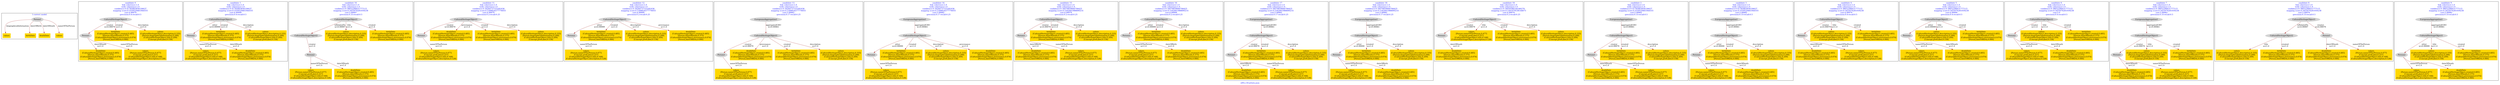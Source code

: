 digraph n0 {
fontcolor="blue"
remincross="true"
label="s09-s-18-artists.json"
subgraph cluster_0 {
label="1-correct model"
n2[style="filled",color="white",fillcolor="lightgray",label="Person1"];
n3[shape="plaintext",style="filled",fillcolor="gold",label="values"];
n4[shape="plaintext",style="filled",fillcolor="gold",label="birthDate"];
n5[shape="plaintext",style="filled",fillcolor="gold",label="deathDate"];
n6[shape="plaintext",style="filled",fillcolor="gold",label="values"];
}
subgraph cluster_1 {
label="candidate 0\nlink coherence:1.0\nnode coherence:1.0\nconfidence:0.41785883858336637\nmapping score:0.5559529461944555\ncost:4.99979\n-precision:0.4-recall:0.5"
n8[style="filled",color="white",fillcolor="lightgray",label="CulturalHeritageObject1"];
n9[style="filled",color="white",fillcolor="lightgray",label="Person1"];
n10[shape="plaintext",style="filled",fillcolor="gold",label="deathDate\n[CulturalHeritageObject,created,0.485]\n[Person,dateOfDeath,0.375]\n[CulturalHeritageObject,provenance,0.074]\n[Person,dateOfBirth,0.066]"];
n11[shape="plaintext",style="filled",fillcolor="gold",label="birthDate\n[CulturalHeritageObject,created,0.485]\n[Person,dateOfDeath,0.375]\n[CulturalHeritageObject,provenance,0.074]\n[Person,dateOfBirth,0.066]"];
n12[shape="plaintext",style="filled",fillcolor="gold",label="values\n[Person,nameOfThePerson,0.477]\n[Concept,prefLabel,0.227]\n[CulturalHeritageObject,title,0.168]\n[CulturalHeritageObject,description,0.128]"];
n13[shape="plaintext",style="filled",fillcolor="gold",label="values\n[CulturalHeritageObject,description,0.335]\n[Person,biographicalInformation,0.299]\n[CulturalHeritageObject,title,0.209]\n[Concept,prefLabel,0.158]"];
}
subgraph cluster_2 {
label="candidate 1\nlink coherence:1.0\nnode coherence:1.0\nconfidence:0.41785883858336637\nmapping score:0.5559529461944555\ncost:4.99999\n-precision:0.4-recall:0.5"
n15[style="filled",color="white",fillcolor="lightgray",label="CulturalHeritageObject1"];
n16[style="filled",color="white",fillcolor="lightgray",label="Person2"];
n17[shape="plaintext",style="filled",fillcolor="gold",label="values\n[Person,nameOfThePerson,0.477]\n[Concept,prefLabel,0.227]\n[CulturalHeritageObject,title,0.168]\n[CulturalHeritageObject,description,0.128]"];
n18[shape="plaintext",style="filled",fillcolor="gold",label="birthDate\n[CulturalHeritageObject,created,0.485]\n[Person,dateOfDeath,0.375]\n[CulturalHeritageObject,provenance,0.074]\n[Person,dateOfBirth,0.066]"];
n19[shape="plaintext",style="filled",fillcolor="gold",label="deathDate\n[CulturalHeritageObject,created,0.485]\n[Person,dateOfDeath,0.375]\n[CulturalHeritageObject,provenance,0.074]\n[Person,dateOfBirth,0.066]"];
n20[shape="plaintext",style="filled",fillcolor="gold",label="values\n[CulturalHeritageObject,description,0.335]\n[Person,biographicalInformation,0.299]\n[CulturalHeritageObject,title,0.209]\n[Concept,prefLabel,0.158]"];
}
subgraph cluster_3 {
label="candidate 10\nlink coherence:1.0\nnode coherence:1.0\nconfidence:0.38652288431777115\nmapping score:0.5455076281059238\ncost:5.99997\n-precision:0.33-recall:0.5"
n22[style="filled",color="white",fillcolor="lightgray",label="CulturalHeritageObject1"];
n23[style="filled",color="white",fillcolor="lightgray",label="CulturalHeritageObject2"];
n24[style="filled",color="white",fillcolor="lightgray",label="Person2"];
n25[shape="plaintext",style="filled",fillcolor="gold",label="values\n[CulturalHeritageObject,description,0.335]\n[Person,biographicalInformation,0.299]\n[CulturalHeritageObject,title,0.209]\n[Concept,prefLabel,0.158]"];
n26[shape="plaintext",style="filled",fillcolor="gold",label="values\n[Person,nameOfThePerson,0.477]\n[Concept,prefLabel,0.227]\n[CulturalHeritageObject,title,0.168]\n[CulturalHeritageObject,description,0.128]"];
n27[shape="plaintext",style="filled",fillcolor="gold",label="birthDate\n[CulturalHeritageObject,created,0.485]\n[Person,dateOfDeath,0.375]\n[CulturalHeritageObject,provenance,0.074]\n[Person,dateOfBirth,0.066]"];
n28[shape="plaintext",style="filled",fillcolor="gold",label="deathDate\n[CulturalHeritageObject,created,0.485]\n[Person,dateOfDeath,0.375]\n[CulturalHeritageObject,provenance,0.074]\n[Person,dateOfBirth,0.066]"];
}
subgraph cluster_4 {
label="candidate 11\nlink coherence:1.0\nnode coherence:1.0\nconfidence:0.34264737333281636\nmapping score:0.5308824577776055\ncost:4.99979\n-precision:0.2-recall:0.25"
n30[style="filled",color="white",fillcolor="lightgray",label="CulturalHeritageObject1"];
n31[style="filled",color="white",fillcolor="lightgray",label="Person1"];
n32[shape="plaintext",style="filled",fillcolor="gold",label="deathDate\n[CulturalHeritageObject,created,0.485]\n[Person,dateOfDeath,0.375]\n[CulturalHeritageObject,provenance,0.074]\n[Person,dateOfBirth,0.066]"];
n33[shape="plaintext",style="filled",fillcolor="gold",label="birthDate\n[CulturalHeritageObject,created,0.485]\n[Person,dateOfDeath,0.375]\n[CulturalHeritageObject,provenance,0.074]\n[Person,dateOfBirth,0.066]"];
n34[shape="plaintext",style="filled",fillcolor="gold",label="values\n[Person,nameOfThePerson,0.477]\n[Concept,prefLabel,0.227]\n[CulturalHeritageObject,title,0.168]\n[CulturalHeritageObject,description,0.128]"];
n35[shape="plaintext",style="filled",fillcolor="gold",label="values\n[CulturalHeritageObject,description,0.335]\n[Person,biographicalInformation,0.299]\n[CulturalHeritageObject,title,0.209]\n[Concept,prefLabel,0.158]"];
}
subgraph cluster_5 {
label="candidate 12\nlink coherence:1.0\nnode coherence:1.0\nconfidence:0.34264737333281636\nmapping score:0.5308824577776055\ncost:4.99999\n-precision:0.2-recall:0.25"
n37[style="filled",color="white",fillcolor="lightgray",label="CulturalHeritageObject1"];
n38[style="filled",color="white",fillcolor="lightgray",label="Person2"];
n39[shape="plaintext",style="filled",fillcolor="gold",label="values\n[Person,nameOfThePerson,0.477]\n[Concept,prefLabel,0.227]\n[CulturalHeritageObject,title,0.168]\n[CulturalHeritageObject,description,0.128]"];
n40[shape="plaintext",style="filled",fillcolor="gold",label="birthDate\n[CulturalHeritageObject,created,0.485]\n[Person,dateOfDeath,0.375]\n[CulturalHeritageObject,provenance,0.074]\n[Person,dateOfBirth,0.066]"];
n41[shape="plaintext",style="filled",fillcolor="gold",label="values\n[CulturalHeritageObject,description,0.335]\n[Person,biographicalInformation,0.299]\n[CulturalHeritageObject,title,0.209]\n[Concept,prefLabel,0.158]"];
n42[shape="plaintext",style="filled",fillcolor="gold",label="deathDate\n[CulturalHeritageObject,created,0.485]\n[Person,dateOfDeath,0.375]\n[CulturalHeritageObject,provenance,0.074]\n[Person,dateOfBirth,0.066]"];
}
subgraph cluster_6 {
label="candidate 13\nlink coherence:1.0\nnode coherence:1.0\nconfidence:0.34264737333281636\nmapping score:0.5308824577776055\ncost:5.99962\n-precision:0.17-recall:0.25"
n44[style="filled",color="white",fillcolor="lightgray",label="CulturalHeritageObject1"];
n45[style="filled",color="white",fillcolor="lightgray",label="Person1"];
n46[style="filled",color="white",fillcolor="lightgray",label="EuropeanaAggregation1"];
n47[shape="plaintext",style="filled",fillcolor="gold",label="deathDate\n[CulturalHeritageObject,created,0.485]\n[Person,dateOfDeath,0.375]\n[CulturalHeritageObject,provenance,0.074]\n[Person,dateOfBirth,0.066]"];
n48[shape="plaintext",style="filled",fillcolor="gold",label="birthDate\n[CulturalHeritageObject,created,0.485]\n[Person,dateOfDeath,0.375]\n[CulturalHeritageObject,provenance,0.074]\n[Person,dateOfBirth,0.066]"];
n49[shape="plaintext",style="filled",fillcolor="gold",label="values\n[Person,nameOfThePerson,0.477]\n[Concept,prefLabel,0.227]\n[CulturalHeritageObject,title,0.168]\n[CulturalHeritageObject,description,0.128]"];
n50[shape="plaintext",style="filled",fillcolor="gold",label="values\n[CulturalHeritageObject,description,0.335]\n[Person,biographicalInformation,0.299]\n[CulturalHeritageObject,title,0.209]\n[Concept,prefLabel,0.158]"];
}
subgraph cluster_7 {
label="candidate 14\nlink coherence:1.0\nnode coherence:1.0\nconfidence:0.34264737333281636\nmapping score:0.5308824577776055\ncost:5.99982\n-precision:0.17-recall:0.25"
n52[style="filled",color="white",fillcolor="lightgray",label="CulturalHeritageObject1"];
n53[style="filled",color="white",fillcolor="lightgray",label="Person2"];
n54[style="filled",color="white",fillcolor="lightgray",label="EuropeanaAggregation1"];
n55[shape="plaintext",style="filled",fillcolor="gold",label="values\n[Person,nameOfThePerson,0.477]\n[Concept,prefLabel,0.227]\n[CulturalHeritageObject,title,0.168]\n[CulturalHeritageObject,description,0.128]"];
n56[shape="plaintext",style="filled",fillcolor="gold",label="birthDate\n[CulturalHeritageObject,created,0.485]\n[Person,dateOfDeath,0.375]\n[CulturalHeritageObject,provenance,0.074]\n[Person,dateOfBirth,0.066]"];
n57[shape="plaintext",style="filled",fillcolor="gold",label="values\n[CulturalHeritageObject,description,0.335]\n[Person,biographicalInformation,0.299]\n[CulturalHeritageObject,title,0.209]\n[Concept,prefLabel,0.158]"];
n58[shape="plaintext",style="filled",fillcolor="gold",label="deathDate\n[CulturalHeritageObject,created,0.485]\n[Person,dateOfDeath,0.375]\n[CulturalHeritageObject,provenance,0.074]\n[Person,dateOfBirth,0.066]"];
}
subgraph cluster_8 {
label="candidate 15\nlink coherence:1.0\nnode coherence:1.0\nconfidence:0.34079859666706425\nmapping score:0.5302661988890214\ncost:4.99979\n-precision:0.2-recall:0.25"
n60[style="filled",color="white",fillcolor="lightgray",label="CulturalHeritageObject1"];
n61[style="filled",color="white",fillcolor="lightgray",label="Person1"];
n62[shape="plaintext",style="filled",fillcolor="gold",label="deathDate\n[CulturalHeritageObject,created,0.485]\n[Person,dateOfDeath,0.375]\n[CulturalHeritageObject,provenance,0.074]\n[Person,dateOfBirth,0.066]"];
n63[shape="plaintext",style="filled",fillcolor="gold",label="birthDate\n[CulturalHeritageObject,created,0.485]\n[Person,dateOfDeath,0.375]\n[CulturalHeritageObject,provenance,0.074]\n[Person,dateOfBirth,0.066]"];
n64[shape="plaintext",style="filled",fillcolor="gold",label="values\n[Person,nameOfThePerson,0.477]\n[Concept,prefLabel,0.227]\n[CulturalHeritageObject,title,0.168]\n[CulturalHeritageObject,description,0.128]"];
n65[shape="plaintext",style="filled",fillcolor="gold",label="values\n[CulturalHeritageObject,description,0.335]\n[Person,biographicalInformation,0.299]\n[CulturalHeritageObject,title,0.209]\n[Concept,prefLabel,0.158]"];
}
subgraph cluster_9 {
label="candidate 16\nlink coherence:1.0\nnode coherence:1.0\nconfidence:0.34079859666706425\nmapping score:0.5302661988890214\ncost:4.99999\n-precision:0.2-recall:0.25"
n67[style="filled",color="white",fillcolor="lightgray",label="CulturalHeritageObject1"];
n68[style="filled",color="white",fillcolor="lightgray",label="Person2"];
n69[shape="plaintext",style="filled",fillcolor="gold",label="values\n[Person,nameOfThePerson,0.477]\n[Concept,prefLabel,0.227]\n[CulturalHeritageObject,title,0.168]\n[CulturalHeritageObject,description,0.128]"];
n70[shape="plaintext",style="filled",fillcolor="gold",label="birthDate\n[CulturalHeritageObject,created,0.485]\n[Person,dateOfDeath,0.375]\n[CulturalHeritageObject,provenance,0.074]\n[Person,dateOfBirth,0.066]"];
n71[shape="plaintext",style="filled",fillcolor="gold",label="deathDate\n[CulturalHeritageObject,created,0.485]\n[Person,dateOfDeath,0.375]\n[CulturalHeritageObject,provenance,0.074]\n[Person,dateOfBirth,0.066]"];
n72[shape="plaintext",style="filled",fillcolor="gold",label="values\n[CulturalHeritageObject,description,0.335]\n[Person,biographicalInformation,0.299]\n[CulturalHeritageObject,title,0.209]\n[Concept,prefLabel,0.158]"];
}
subgraph cluster_10 {
label="candidate 17\nlink coherence:1.0\nnode coherence:1.0\nconfidence:0.34079859666706425\nmapping score:0.5302661988890214\ncost:5.99962\n-precision:0.17-recall:0.25"
n74[style="filled",color="white",fillcolor="lightgray",label="CulturalHeritageObject1"];
n75[style="filled",color="white",fillcolor="lightgray",label="Person1"];
n76[style="filled",color="white",fillcolor="lightgray",label="EuropeanaAggregation1"];
n77[shape="plaintext",style="filled",fillcolor="gold",label="deathDate\n[CulturalHeritageObject,created,0.485]\n[Person,dateOfDeath,0.375]\n[CulturalHeritageObject,provenance,0.074]\n[Person,dateOfBirth,0.066]"];
n78[shape="plaintext",style="filled",fillcolor="gold",label="birthDate\n[CulturalHeritageObject,created,0.485]\n[Person,dateOfDeath,0.375]\n[CulturalHeritageObject,provenance,0.074]\n[Person,dateOfBirth,0.066]"];
n79[shape="plaintext",style="filled",fillcolor="gold",label="values\n[Person,nameOfThePerson,0.477]\n[Concept,prefLabel,0.227]\n[CulturalHeritageObject,title,0.168]\n[CulturalHeritageObject,description,0.128]"];
n80[shape="plaintext",style="filled",fillcolor="gold",label="values\n[CulturalHeritageObject,description,0.335]\n[Person,biographicalInformation,0.299]\n[CulturalHeritageObject,title,0.209]\n[Concept,prefLabel,0.158]"];
}
subgraph cluster_11 {
label="candidate 18\nlink coherence:1.0\nnode coherence:1.0\nconfidence:0.34079859666706425\nmapping score:0.5302661988890214\ncost:5.99982\n-precision:0.17-recall:0.25"
n82[style="filled",color="white",fillcolor="lightgray",label="CulturalHeritageObject1"];
n83[style="filled",color="white",fillcolor="lightgray",label="Person2"];
n84[style="filled",color="white",fillcolor="lightgray",label="EuropeanaAggregation1"];
n85[shape="plaintext",style="filled",fillcolor="gold",label="values\n[Person,nameOfThePerson,0.477]\n[Concept,prefLabel,0.227]\n[CulturalHeritageObject,title,0.168]\n[CulturalHeritageObject,description,0.128]"];
n86[shape="plaintext",style="filled",fillcolor="gold",label="birthDate\n[CulturalHeritageObject,created,0.485]\n[Person,dateOfDeath,0.375]\n[CulturalHeritageObject,provenance,0.074]\n[Person,dateOfBirth,0.066]"];
n87[shape="plaintext",style="filled",fillcolor="gold",label="deathDate\n[CulturalHeritageObject,created,0.485]\n[Person,dateOfDeath,0.375]\n[CulturalHeritageObject,provenance,0.074]\n[Person,dateOfBirth,0.066]"];
n88[shape="plaintext",style="filled",fillcolor="gold",label="values\n[CulturalHeritageObject,description,0.335]\n[Person,biographicalInformation,0.299]\n[CulturalHeritageObject,title,0.209]\n[Concept,prefLabel,0.158]"];
}
subgraph cluster_12 {
label="candidate 19\nlink coherence:1.0\nnode coherence:1.0\nconfidence:0.34059386144346276\nmapping score:0.5301979538144875\ncost:4.99979\n-precision:0.2-recall:0.25"
n90[style="filled",color="white",fillcolor="lightgray",label="CulturalHeritageObject1"];
n91[style="filled",color="white",fillcolor="lightgray",label="Person1"];
n92[shape="plaintext",style="filled",fillcolor="gold",label="values\n[Person,nameOfThePerson,0.477]\n[Concept,prefLabel,0.227]\n[CulturalHeritageObject,title,0.168]\n[CulturalHeritageObject,description,0.128]"];
n93[shape="plaintext",style="filled",fillcolor="gold",label="deathDate\n[CulturalHeritageObject,created,0.485]\n[Person,dateOfDeath,0.375]\n[CulturalHeritageObject,provenance,0.074]\n[Person,dateOfBirth,0.066]"];
n94[shape="plaintext",style="filled",fillcolor="gold",label="birthDate\n[CulturalHeritageObject,created,0.485]\n[Person,dateOfDeath,0.375]\n[CulturalHeritageObject,provenance,0.074]\n[Person,dateOfBirth,0.066]"];
n95[shape="plaintext",style="filled",fillcolor="gold",label="values\n[CulturalHeritageObject,description,0.335]\n[Person,biographicalInformation,0.299]\n[CulturalHeritageObject,title,0.209]\n[Concept,prefLabel,0.158]"];
}
subgraph cluster_13 {
label="candidate 2\nlink coherence:1.0\nnode coherence:1.0\nconfidence:0.41785883858336637\nmapping score:0.5559529461944555\ncost:5.99962\n-precision:0.33-recall:0.5"
n97[style="filled",color="white",fillcolor="lightgray",label="CulturalHeritageObject1"];
n98[style="filled",color="white",fillcolor="lightgray",label="Person1"];
n99[style="filled",color="white",fillcolor="lightgray",label="EuropeanaAggregation1"];
n100[shape="plaintext",style="filled",fillcolor="gold",label="deathDate\n[CulturalHeritageObject,created,0.485]\n[Person,dateOfDeath,0.375]\n[CulturalHeritageObject,provenance,0.074]\n[Person,dateOfBirth,0.066]"];
n101[shape="plaintext",style="filled",fillcolor="gold",label="birthDate\n[CulturalHeritageObject,created,0.485]\n[Person,dateOfDeath,0.375]\n[CulturalHeritageObject,provenance,0.074]\n[Person,dateOfBirth,0.066]"];
n102[shape="plaintext",style="filled",fillcolor="gold",label="values\n[Person,nameOfThePerson,0.477]\n[Concept,prefLabel,0.227]\n[CulturalHeritageObject,title,0.168]\n[CulturalHeritageObject,description,0.128]"];
n103[shape="plaintext",style="filled",fillcolor="gold",label="values\n[CulturalHeritageObject,description,0.335]\n[Person,biographicalInformation,0.299]\n[CulturalHeritageObject,title,0.209]\n[Concept,prefLabel,0.158]"];
}
subgraph cluster_14 {
label="candidate 3\nlink coherence:1.0\nnode coherence:1.0\nconfidence:0.41785883858336637\nmapping score:0.5559529461944555\ncost:5.99982\n-precision:0.33-recall:0.5"
n105[style="filled",color="white",fillcolor="lightgray",label="CulturalHeritageObject1"];
n106[style="filled",color="white",fillcolor="lightgray",label="Person2"];
n107[style="filled",color="white",fillcolor="lightgray",label="EuropeanaAggregation1"];
n108[shape="plaintext",style="filled",fillcolor="gold",label="values\n[Person,nameOfThePerson,0.477]\n[Concept,prefLabel,0.227]\n[CulturalHeritageObject,title,0.168]\n[CulturalHeritageObject,description,0.128]"];
n109[shape="plaintext",style="filled",fillcolor="gold",label="birthDate\n[CulturalHeritageObject,created,0.485]\n[Person,dateOfDeath,0.375]\n[CulturalHeritageObject,provenance,0.074]\n[Person,dateOfBirth,0.066]"];
n110[shape="plaintext",style="filled",fillcolor="gold",label="deathDate\n[CulturalHeritageObject,created,0.485]\n[Person,dateOfDeath,0.375]\n[CulturalHeritageObject,provenance,0.074]\n[Person,dateOfBirth,0.066]"];
n111[shape="plaintext",style="filled",fillcolor="gold",label="values\n[CulturalHeritageObject,description,0.335]\n[Person,biographicalInformation,0.299]\n[CulturalHeritageObject,title,0.209]\n[Concept,prefLabel,0.158]"];
}
subgraph cluster_15 {
label="candidate 4\nlink coherence:1.0\nnode coherence:1.0\nconfidence:0.38652288431777115\nmapping score:0.5455076281059238\ncost:4.99979\n-precision:0.4-recall:0.5"
n113[style="filled",color="white",fillcolor="lightgray",label="CulturalHeritageObject1"];
n114[style="filled",color="white",fillcolor="lightgray",label="Person1"];
n115[shape="plaintext",style="filled",fillcolor="gold",label="values\n[CulturalHeritageObject,description,0.335]\n[Person,biographicalInformation,0.299]\n[CulturalHeritageObject,title,0.209]\n[Concept,prefLabel,0.158]"];
n116[shape="plaintext",style="filled",fillcolor="gold",label="deathDate\n[CulturalHeritageObject,created,0.485]\n[Person,dateOfDeath,0.375]\n[CulturalHeritageObject,provenance,0.074]\n[Person,dateOfBirth,0.066]"];
n117[shape="plaintext",style="filled",fillcolor="gold",label="birthDate\n[CulturalHeritageObject,created,0.485]\n[Person,dateOfDeath,0.375]\n[CulturalHeritageObject,provenance,0.074]\n[Person,dateOfBirth,0.066]"];
n118[shape="plaintext",style="filled",fillcolor="gold",label="values\n[Person,nameOfThePerson,0.477]\n[Concept,prefLabel,0.227]\n[CulturalHeritageObject,title,0.168]\n[CulturalHeritageObject,description,0.128]"];
}
subgraph cluster_16 {
label="candidate 5\nlink coherence:1.0\nnode coherence:1.0\nconfidence:0.38652288431777115\nmapping score:0.5455076281059238\ncost:4.99999\n-precision:0.4-recall:0.5"
n120[style="filled",color="white",fillcolor="lightgray",label="CulturalHeritageObject1"];
n121[style="filled",color="white",fillcolor="lightgray",label="Person2"];
n122[shape="plaintext",style="filled",fillcolor="gold",label="values\n[CulturalHeritageObject,description,0.335]\n[Person,biographicalInformation,0.299]\n[CulturalHeritageObject,title,0.209]\n[Concept,prefLabel,0.158]"];
n123[shape="plaintext",style="filled",fillcolor="gold",label="values\n[Person,nameOfThePerson,0.477]\n[Concept,prefLabel,0.227]\n[CulturalHeritageObject,title,0.168]\n[CulturalHeritageObject,description,0.128]"];
n124[shape="plaintext",style="filled",fillcolor="gold",label="birthDate\n[CulturalHeritageObject,created,0.485]\n[Person,dateOfDeath,0.375]\n[CulturalHeritageObject,provenance,0.074]\n[Person,dateOfBirth,0.066]"];
n125[shape="plaintext",style="filled",fillcolor="gold",label="deathDate\n[CulturalHeritageObject,created,0.485]\n[Person,dateOfDeath,0.375]\n[CulturalHeritageObject,provenance,0.074]\n[Person,dateOfBirth,0.066]"];
}
subgraph cluster_17 {
label="candidate 6\nlink coherence:1.0\nnode coherence:1.0\nconfidence:0.38652288431777115\nmapping score:0.5455076281059238\ncost:5.0\n-precision:0.4-recall:0.5"
n127[style="filled",color="white",fillcolor="lightgray",label="CulturalHeritageObject2"];
n128[style="filled",color="white",fillcolor="lightgray",label="Person2"];
n129[shape="plaintext",style="filled",fillcolor="gold",label="values\n[CulturalHeritageObject,description,0.335]\n[Person,biographicalInformation,0.299]\n[CulturalHeritageObject,title,0.209]\n[Concept,prefLabel,0.158]"];
n130[shape="plaintext",style="filled",fillcolor="gold",label="values\n[Person,nameOfThePerson,0.477]\n[Concept,prefLabel,0.227]\n[CulturalHeritageObject,title,0.168]\n[CulturalHeritageObject,description,0.128]"];
n131[shape="plaintext",style="filled",fillcolor="gold",label="deathDate\n[CulturalHeritageObject,created,0.485]\n[Person,dateOfDeath,0.375]\n[CulturalHeritageObject,provenance,0.074]\n[Person,dateOfBirth,0.066]"];
n132[shape="plaintext",style="filled",fillcolor="gold",label="birthDate\n[CulturalHeritageObject,created,0.485]\n[Person,dateOfDeath,0.375]\n[CulturalHeritageObject,provenance,0.074]\n[Person,dateOfBirth,0.066]"];
}
subgraph cluster_18 {
label="candidate 7\nlink coherence:1.0\nnode coherence:1.0\nconfidence:0.38652288431777115\nmapping score:0.5455076281059238\ncost:5.99962\n-precision:0.33-recall:0.5"
n134[style="filled",color="white",fillcolor="lightgray",label="CulturalHeritageObject1"];
n135[style="filled",color="white",fillcolor="lightgray",label="Person1"];
n136[style="filled",color="white",fillcolor="lightgray",label="EuropeanaAggregation1"];
n137[shape="plaintext",style="filled",fillcolor="gold",label="values\n[CulturalHeritageObject,description,0.335]\n[Person,biographicalInformation,0.299]\n[CulturalHeritageObject,title,0.209]\n[Concept,prefLabel,0.158]"];
n138[shape="plaintext",style="filled",fillcolor="gold",label="deathDate\n[CulturalHeritageObject,created,0.485]\n[Person,dateOfDeath,0.375]\n[CulturalHeritageObject,provenance,0.074]\n[Person,dateOfBirth,0.066]"];
n139[shape="plaintext",style="filled",fillcolor="gold",label="birthDate\n[CulturalHeritageObject,created,0.485]\n[Person,dateOfDeath,0.375]\n[CulturalHeritageObject,provenance,0.074]\n[Person,dateOfBirth,0.066]"];
n140[shape="plaintext",style="filled",fillcolor="gold",label="values\n[Person,nameOfThePerson,0.477]\n[Concept,prefLabel,0.227]\n[CulturalHeritageObject,title,0.168]\n[CulturalHeritageObject,description,0.128]"];
}
subgraph cluster_19 {
label="candidate 8\nlink coherence:1.0\nnode coherence:1.0\nconfidence:0.38652288431777115\nmapping score:0.5455076281059238\ncost:5.99976\n-precision:0.33-recall:0.5"
n142[style="filled",color="white",fillcolor="lightgray",label="CulturalHeritageObject1"];
n143[style="filled",color="white",fillcolor="lightgray",label="CulturalHeritageObject2"];
n144[style="filled",color="white",fillcolor="lightgray",label="Person1"];
n145[shape="plaintext",style="filled",fillcolor="gold",label="values\n[CulturalHeritageObject,description,0.335]\n[Person,biographicalInformation,0.299]\n[CulturalHeritageObject,title,0.209]\n[Concept,prefLabel,0.158]"];
n146[shape="plaintext",style="filled",fillcolor="gold",label="deathDate\n[CulturalHeritageObject,created,0.485]\n[Person,dateOfDeath,0.375]\n[CulturalHeritageObject,provenance,0.074]\n[Person,dateOfBirth,0.066]"];
n147[shape="plaintext",style="filled",fillcolor="gold",label="values\n[Person,nameOfThePerson,0.477]\n[Concept,prefLabel,0.227]\n[CulturalHeritageObject,title,0.168]\n[CulturalHeritageObject,description,0.128]"];
n148[shape="plaintext",style="filled",fillcolor="gold",label="birthDate\n[CulturalHeritageObject,created,0.485]\n[Person,dateOfDeath,0.375]\n[CulturalHeritageObject,provenance,0.074]\n[Person,dateOfBirth,0.066]"];
}
subgraph cluster_20 {
label="candidate 9\nlink coherence:1.0\nnode coherence:1.0\nconfidence:0.38652288431777115\nmapping score:0.5455076281059238\ncost:5.99982\n-precision:0.33-recall:0.5"
n150[style="filled",color="white",fillcolor="lightgray",label="CulturalHeritageObject1"];
n151[style="filled",color="white",fillcolor="lightgray",label="Person2"];
n152[style="filled",color="white",fillcolor="lightgray",label="EuropeanaAggregation1"];
n153[shape="plaintext",style="filled",fillcolor="gold",label="values\n[CulturalHeritageObject,description,0.335]\n[Person,biographicalInformation,0.299]\n[CulturalHeritageObject,title,0.209]\n[Concept,prefLabel,0.158]"];
n154[shape="plaintext",style="filled",fillcolor="gold",label="values\n[Person,nameOfThePerson,0.477]\n[Concept,prefLabel,0.227]\n[CulturalHeritageObject,title,0.168]\n[CulturalHeritageObject,description,0.128]"];
n155[shape="plaintext",style="filled",fillcolor="gold",label="birthDate\n[CulturalHeritageObject,created,0.485]\n[Person,dateOfDeath,0.375]\n[CulturalHeritageObject,provenance,0.074]\n[Person,dateOfBirth,0.066]"];
n156[shape="plaintext",style="filled",fillcolor="gold",label="deathDate\n[CulturalHeritageObject,created,0.485]\n[Person,dateOfDeath,0.375]\n[CulturalHeritageObject,provenance,0.074]\n[Person,dateOfBirth,0.066]"];
}
n2 -> n3[color="brown",fontcolor="black",label="biographicalInformation"]
n2 -> n4[color="brown",fontcolor="black",label="dateOfBirth"]
n2 -> n5[color="brown",fontcolor="black",label="dateOfDeath"]
n2 -> n6[color="brown",fontcolor="black",label="nameOfThePerson"]
n8 -> n9[color="brown",fontcolor="black",label="creator\nw=0.99979"]
n9 -> n10[color="brown",fontcolor="black",label="dateOfDeath\nw=1.0"]
n8 -> n11[color="brown",fontcolor="black",label="created\nw=1.0"]
n9 -> n12[color="brown",fontcolor="black",label="nameOfThePerson\nw=1.0"]
n8 -> n13[color="brown",fontcolor="black",label="description\nw=1.0"]
n15 -> n16[color="brown",fontcolor="black",label="sitter\nw=0.99999"]
n16 -> n17[color="brown",fontcolor="black",label="nameOfThePerson\nw=1.0"]
n15 -> n18[color="brown",fontcolor="black",label="created\nw=1.0"]
n16 -> n19[color="brown",fontcolor="black",label="dateOfDeath\nw=1.0"]
n15 -> n20[color="brown",fontcolor="black",label="description\nw=1.0"]
n22 -> n23[color="brown",fontcolor="black",label="isRelatedTo\nw=0.99997"]
n23 -> n24[color="brown",fontcolor="black",label="creator\nw=1.0"]
n22 -> n25[color="brown",fontcolor="black",label="title\nw=1.0"]
n24 -> n26[color="brown",fontcolor="black",label="nameOfThePerson\nw=1.0"]
n22 -> n27[color="brown",fontcolor="black",label="created\nw=1.0"]
n24 -> n28[color="brown",fontcolor="black",label="dateOfDeath\nw=1.0"]
n30 -> n31[color="brown",fontcolor="black",label="creator\nw=0.99979"]
n30 -> n32[color="brown",fontcolor="black",label="provenance\nw=1.0"]
n30 -> n33[color="brown",fontcolor="black",label="created\nw=1.0"]
n31 -> n34[color="brown",fontcolor="black",label="nameOfThePerson\nw=1.0"]
n30 -> n35[color="brown",fontcolor="black",label="description\nw=1.0"]
n37 -> n38[color="brown",fontcolor="black",label="sitter\nw=0.99999"]
n38 -> n39[color="brown",fontcolor="black",label="nameOfThePerson\nw=1.0"]
n37 -> n40[color="brown",fontcolor="black",label="created\nw=1.0"]
n37 -> n41[color="brown",fontcolor="black",label="description\nw=1.0"]
n37 -> n42[color="brown",fontcolor="black",label="provenance\nw=1.0"]
n44 -> n45[color="brown",fontcolor="black",label="creator\nw=0.99979"]
n46 -> n44[color="brown",fontcolor="black",label="aggregatedCHO\nw=0.99983"]
n44 -> n47[color="brown",fontcolor="black",label="provenance\nw=1.0"]
n44 -> n48[color="brown",fontcolor="black",label="created\nw=1.0"]
n45 -> n49[color="brown",fontcolor="black",label="nameOfThePerson\nw=1.0"]
n44 -> n50[color="brown",fontcolor="black",label="description\nw=1.0"]
n52 -> n53[color="brown",fontcolor="black",label="sitter\nw=0.99999"]
n54 -> n52[color="brown",fontcolor="black",label="aggregatedCHO\nw=0.99983"]
n53 -> n55[color="brown",fontcolor="black",label="nameOfThePerson\nw=1.0"]
n52 -> n56[color="brown",fontcolor="black",label="created\nw=1.0"]
n52 -> n57[color="brown",fontcolor="black",label="description\nw=1.0"]
n52 -> n58[color="brown",fontcolor="black",label="provenance\nw=1.0"]
n60 -> n61[color="brown",fontcolor="black",label="creator\nw=0.99979"]
n61 -> n62[color="brown",fontcolor="black",label="dateOfBirth\nw=1.0"]
n60 -> n63[color="brown",fontcolor="black",label="created\nw=1.0"]
n61 -> n64[color="brown",fontcolor="black",label="nameOfThePerson\nw=1.0"]
n60 -> n65[color="brown",fontcolor="black",label="description\nw=1.0"]
n67 -> n68[color="brown",fontcolor="black",label="sitter\nw=0.99999"]
n68 -> n69[color="brown",fontcolor="black",label="nameOfThePerson\nw=1.0"]
n67 -> n70[color="brown",fontcolor="black",label="created\nw=1.0"]
n68 -> n71[color="brown",fontcolor="black",label="dateOfBirth\nw=1.0"]
n67 -> n72[color="brown",fontcolor="black",label="description\nw=1.0"]
n74 -> n75[color="brown",fontcolor="black",label="creator\nw=0.99979"]
n76 -> n74[color="brown",fontcolor="black",label="aggregatedCHO\nw=0.99983"]
n75 -> n77[color="brown",fontcolor="black",label="dateOfBirth\nw=1.0"]
n74 -> n78[color="brown",fontcolor="black",label="created\nw=1.0"]
n75 -> n79[color="brown",fontcolor="black",label="nameOfThePerson\nw=1.0"]
n74 -> n80[color="brown",fontcolor="black",label="description\nw=1.0"]
n82 -> n83[color="brown",fontcolor="black",label="sitter\nw=0.99999"]
n84 -> n82[color="brown",fontcolor="black",label="aggregatedCHO\nw=0.99983"]
n83 -> n85[color="brown",fontcolor="black",label="nameOfThePerson\nw=1.0"]
n82 -> n86[color="brown",fontcolor="black",label="created\nw=1.0"]
n83 -> n87[color="brown",fontcolor="black",label="dateOfBirth\nw=1.0"]
n82 -> n88[color="brown",fontcolor="black",label="description\nw=1.0"]
n90 -> n91[color="brown",fontcolor="black",label="creator\nw=0.99979"]
n90 -> n92[color="brown",fontcolor="black",label="title\nw=1.0"]
n91 -> n93[color="brown",fontcolor="black",label="dateOfDeath\nw=1.0"]
n90 -> n94[color="brown",fontcolor="black",label="created\nw=1.0"]
n90 -> n95[color="brown",fontcolor="black",label="description\nw=1.0"]
n97 -> n98[color="brown",fontcolor="black",label="creator\nw=0.99979"]
n99 -> n97[color="brown",fontcolor="black",label="aggregatedCHO\nw=0.99983"]
n98 -> n100[color="brown",fontcolor="black",label="dateOfDeath\nw=1.0"]
n97 -> n101[color="brown",fontcolor="black",label="created\nw=1.0"]
n98 -> n102[color="brown",fontcolor="black",label="nameOfThePerson\nw=1.0"]
n97 -> n103[color="brown",fontcolor="black",label="description\nw=1.0"]
n105 -> n106[color="brown",fontcolor="black",label="sitter\nw=0.99999"]
n107 -> n105[color="brown",fontcolor="black",label="aggregatedCHO\nw=0.99983"]
n106 -> n108[color="brown",fontcolor="black",label="nameOfThePerson\nw=1.0"]
n105 -> n109[color="brown",fontcolor="black",label="created\nw=1.0"]
n106 -> n110[color="brown",fontcolor="black",label="dateOfDeath\nw=1.0"]
n105 -> n111[color="brown",fontcolor="black",label="description\nw=1.0"]
n113 -> n114[color="brown",fontcolor="black",label="creator\nw=0.99979"]
n113 -> n115[color="brown",fontcolor="black",label="title\nw=1.0"]
n114 -> n116[color="brown",fontcolor="black",label="dateOfDeath\nw=1.0"]
n113 -> n117[color="brown",fontcolor="black",label="created\nw=1.0"]
n114 -> n118[color="brown",fontcolor="black",label="nameOfThePerson\nw=1.0"]
n120 -> n121[color="brown",fontcolor="black",label="sitter\nw=0.99999"]
n120 -> n122[color="brown",fontcolor="black",label="title\nw=1.0"]
n121 -> n123[color="brown",fontcolor="black",label="nameOfThePerson\nw=1.0"]
n120 -> n124[color="brown",fontcolor="black",label="created\nw=1.0"]
n121 -> n125[color="brown",fontcolor="black",label="dateOfDeath\nw=1.0"]
n127 -> n128[color="brown",fontcolor="black",label="creator\nw=1.0"]
n127 -> n129[color="brown",fontcolor="black",label="title\nw=1.0"]
n128 -> n130[color="brown",fontcolor="black",label="nameOfThePerson\nw=1.0"]
n128 -> n131[color="brown",fontcolor="black",label="dateOfDeath\nw=1.0"]
n127 -> n132[color="brown",fontcolor="black",label="created\nw=1.0"]
n134 -> n135[color="brown",fontcolor="black",label="creator\nw=0.99979"]
n136 -> n134[color="brown",fontcolor="black",label="aggregatedCHO\nw=0.99983"]
n134 -> n137[color="brown",fontcolor="black",label="title\nw=1.0"]
n135 -> n138[color="brown",fontcolor="black",label="dateOfDeath\nw=1.0"]
n134 -> n139[color="brown",fontcolor="black",label="created\nw=1.0"]
n135 -> n140[color="brown",fontcolor="black",label="nameOfThePerson\nw=1.0"]
n142 -> n143[color="brown",fontcolor="black",label="isRelatedTo\nw=0.99997"]
n142 -> n144[color="brown",fontcolor="black",label="creator\nw=0.99979"]
n143 -> n145[color="brown",fontcolor="black",label="title\nw=1.0"]
n144 -> n146[color="brown",fontcolor="black",label="dateOfDeath\nw=1.0"]
n144 -> n147[color="brown",fontcolor="black",label="nameOfThePerson\nw=1.0"]
n143 -> n148[color="brown",fontcolor="black",label="created\nw=1.0"]
n150 -> n151[color="brown",fontcolor="black",label="sitter\nw=0.99999"]
n152 -> n150[color="brown",fontcolor="black",label="aggregatedCHO\nw=0.99983"]
n150 -> n153[color="brown",fontcolor="black",label="title\nw=1.0"]
n151 -> n154[color="brown",fontcolor="black",label="nameOfThePerson\nw=1.0"]
n150 -> n155[color="brown",fontcolor="black",label="created\nw=1.0"]
n151 -> n156[color="brown",fontcolor="black",label="dateOfDeath\nw=1.0"]
}
